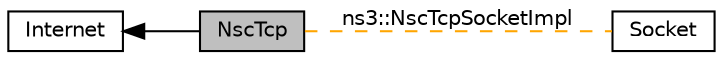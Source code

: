 digraph "NscTcp"
{
  edge [fontname="Helvetica",fontsize="10",labelfontname="Helvetica",labelfontsize="10"];
  node [fontname="Helvetica",fontsize="10",shape=box];
  rankdir=LR;
  Node3 [label="Socket",height=0.2,width=0.4,color="black", fillcolor="white", style="filled",URL="$group__socket.html",tooltip=" "];
  Node1 [label="NscTcp",height=0.2,width=0.4,color="black", fillcolor="grey75", style="filled", fontcolor="black",tooltip="An alternate implementation of TCP for ns-3 is provided by the Network Simulation Cradle (NSC) projec..."];
  Node2 [label="Internet",height=0.2,width=0.4,color="black", fillcolor="white", style="filled",URL="$group__internet.html",tooltip="This section documents the API of the ns-3 internet module."];
  Node2->Node1 [shape=plaintext, dir="back", style="solid"];
  Node1->Node3 [shape=plaintext, label="ns3::NscTcpSocketImpl", color="orange", dir="none", style="dashed"];
}
